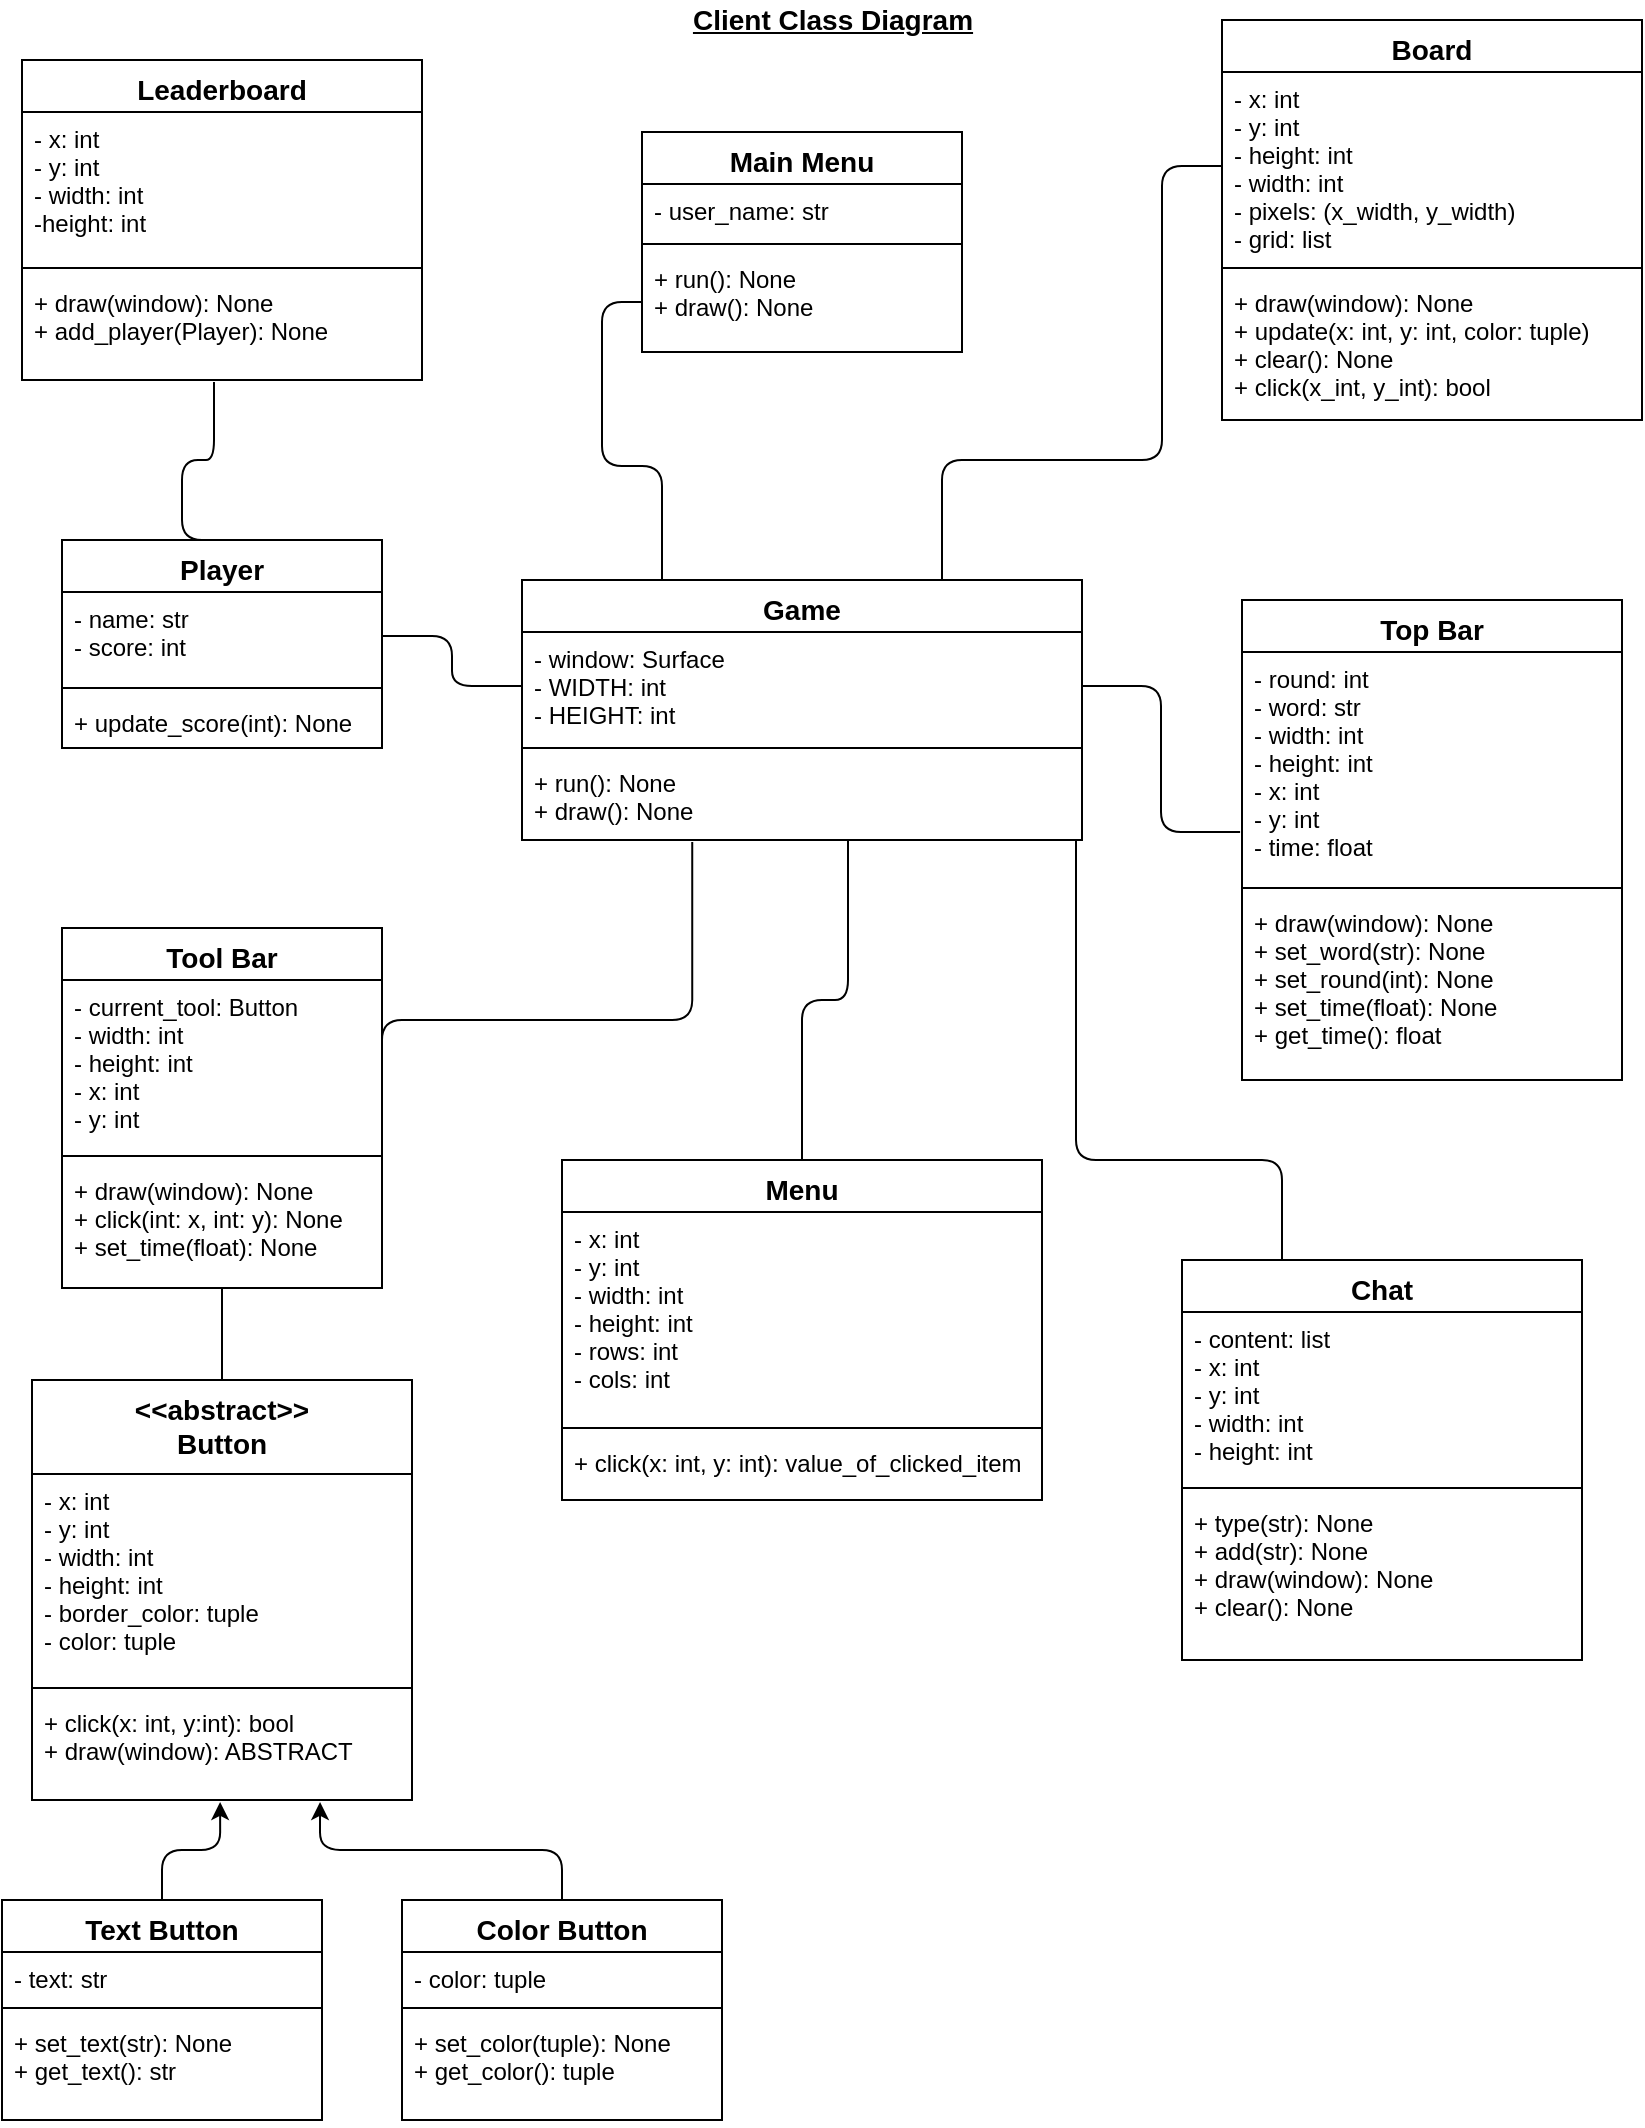 <mxfile version="12.8.1"><diagram id="PspTZYXKwHvVKPqrngP0" name="Page-1"><mxGraphModel dx="1422" dy="762" grid="1" gridSize="10" guides="1" tooltips="1" connect="1" arrows="1" fold="1" page="1" pageScale="1" pageWidth="850" pageHeight="1100" math="0" shadow="0"><root><mxCell id="0"/><mxCell id="1" parent="0"/><mxCell id="VZhLr63Suh3FEWHpwHwT-1" value="Client Class Diagram" style="text;html=1;strokeColor=none;fillColor=none;align=center;verticalAlign=middle;whiteSpace=wrap;rounded=0;fontSize=14;fontStyle=5" vertex="1" parent="1"><mxGeometry x="278" y="20" width="295" height="20" as="geometry"/></mxCell><mxCell id="VZhLr63Suh3FEWHpwHwT-2" value="Leaderboard" style="swimlane;fontStyle=1;align=center;verticalAlign=top;childLayout=stackLayout;horizontal=1;startSize=26;horizontalStack=0;resizeParent=1;resizeParentMax=0;resizeLast=0;collapsible=1;marginBottom=0;fontSize=14;" vertex="1" parent="1"><mxGeometry x="20" y="50" width="200" height="160" as="geometry"/></mxCell><mxCell id="VZhLr63Suh3FEWHpwHwT-3" value="- x: int&#10;- y: int&#10;- width: int&#10;-height: int" style="text;strokeColor=none;fillColor=none;align=left;verticalAlign=top;spacingLeft=4;spacingRight=4;overflow=hidden;rotatable=0;points=[[0,0.5],[1,0.5]];portConstraint=eastwest;" vertex="1" parent="VZhLr63Suh3FEWHpwHwT-2"><mxGeometry y="26" width="200" height="74" as="geometry"/></mxCell><mxCell id="VZhLr63Suh3FEWHpwHwT-4" value="" style="line;strokeWidth=1;fillColor=none;align=left;verticalAlign=middle;spacingTop=-1;spacingLeft=3;spacingRight=3;rotatable=0;labelPosition=right;points=[];portConstraint=eastwest;" vertex="1" parent="VZhLr63Suh3FEWHpwHwT-2"><mxGeometry y="100" width="200" height="8" as="geometry"/></mxCell><mxCell id="VZhLr63Suh3FEWHpwHwT-5" value="+ draw(window): None&#10;+ add_player(Player): None" style="text;strokeColor=none;fillColor=none;align=left;verticalAlign=top;spacingLeft=4;spacingRight=4;overflow=hidden;rotatable=0;points=[[0,0.5],[1,0.5]];portConstraint=eastwest;" vertex="1" parent="VZhLr63Suh3FEWHpwHwT-2"><mxGeometry y="108" width="200" height="52" as="geometry"/></mxCell><mxCell id="VZhLr63Suh3FEWHpwHwT-6" value="Main Menu" style="swimlane;fontStyle=1;align=center;verticalAlign=top;childLayout=stackLayout;horizontal=1;startSize=26;horizontalStack=0;resizeParent=1;resizeParentMax=0;resizeLast=0;collapsible=1;marginBottom=0;fontSize=14;" vertex="1" parent="1"><mxGeometry x="330" y="86" width="160" height="110" as="geometry"/></mxCell><mxCell id="VZhLr63Suh3FEWHpwHwT-7" value="- user_name: str" style="text;strokeColor=none;fillColor=none;align=left;verticalAlign=top;spacingLeft=4;spacingRight=4;overflow=hidden;rotatable=0;points=[[0,0.5],[1,0.5]];portConstraint=eastwest;" vertex="1" parent="VZhLr63Suh3FEWHpwHwT-6"><mxGeometry y="26" width="160" height="26" as="geometry"/></mxCell><mxCell id="VZhLr63Suh3FEWHpwHwT-8" value="" style="line;strokeWidth=1;fillColor=none;align=left;verticalAlign=middle;spacingTop=-1;spacingLeft=3;spacingRight=3;rotatable=0;labelPosition=right;points=[];portConstraint=eastwest;" vertex="1" parent="VZhLr63Suh3FEWHpwHwT-6"><mxGeometry y="52" width="160" height="8" as="geometry"/></mxCell><mxCell id="VZhLr63Suh3FEWHpwHwT-9" value="+ run(): None&#10;+ draw(): None" style="text;strokeColor=none;fillColor=none;align=left;verticalAlign=top;spacingLeft=4;spacingRight=4;overflow=hidden;rotatable=0;points=[[0,0.5],[1,0.5]];portConstraint=eastwest;" vertex="1" parent="VZhLr63Suh3FEWHpwHwT-6"><mxGeometry y="60" width="160" height="50" as="geometry"/></mxCell><mxCell id="VZhLr63Suh3FEWHpwHwT-10" value="Game" style="swimlane;fontStyle=1;align=center;verticalAlign=top;childLayout=stackLayout;horizontal=1;startSize=26;horizontalStack=0;resizeParent=1;resizeParentMax=0;resizeLast=0;collapsible=1;marginBottom=0;fontSize=14;" vertex="1" parent="1"><mxGeometry x="270" y="310" width="280" height="130" as="geometry"/></mxCell><mxCell id="VZhLr63Suh3FEWHpwHwT-11" value="- window: Surface&#10;- WIDTH: int&#10;- HEIGHT: int" style="text;strokeColor=none;fillColor=none;align=left;verticalAlign=top;spacingLeft=4;spacingRight=4;overflow=hidden;rotatable=0;points=[[0,0.5],[1,0.5]];portConstraint=eastwest;" vertex="1" parent="VZhLr63Suh3FEWHpwHwT-10"><mxGeometry y="26" width="280" height="54" as="geometry"/></mxCell><mxCell id="VZhLr63Suh3FEWHpwHwT-12" value="" style="line;strokeWidth=1;fillColor=none;align=left;verticalAlign=middle;spacingTop=-1;spacingLeft=3;spacingRight=3;rotatable=0;labelPosition=right;points=[];portConstraint=eastwest;" vertex="1" parent="VZhLr63Suh3FEWHpwHwT-10"><mxGeometry y="80" width="280" height="8" as="geometry"/></mxCell><mxCell id="VZhLr63Suh3FEWHpwHwT-13" value="+ run(): None&#10;+ draw(): None" style="text;strokeColor=none;fillColor=none;align=left;verticalAlign=top;spacingLeft=4;spacingRight=4;overflow=hidden;rotatable=0;points=[[0,0.5],[1,0.5]];portConstraint=eastwest;" vertex="1" parent="VZhLr63Suh3FEWHpwHwT-10"><mxGeometry y="88" width="280" height="42" as="geometry"/></mxCell><mxCell id="VZhLr63Suh3FEWHpwHwT-14" value="Board" style="swimlane;fontStyle=1;align=center;verticalAlign=top;childLayout=stackLayout;horizontal=1;startSize=26;horizontalStack=0;resizeParent=1;resizeParentMax=0;resizeLast=0;collapsible=1;marginBottom=0;fontSize=14;" vertex="1" parent="1"><mxGeometry x="620" y="30" width="210" height="200" as="geometry"/></mxCell><mxCell id="VZhLr63Suh3FEWHpwHwT-15" value="- x: int&#10;- y: int&#10;- height: int&#10;- width: int&#10;- pixels: (x_width, y_width)&#10;- grid: list" style="text;strokeColor=none;fillColor=none;align=left;verticalAlign=top;spacingLeft=4;spacingRight=4;overflow=hidden;rotatable=0;points=[[0,0.5],[1,0.5]];portConstraint=eastwest;" vertex="1" parent="VZhLr63Suh3FEWHpwHwT-14"><mxGeometry y="26" width="210" height="94" as="geometry"/></mxCell><mxCell id="VZhLr63Suh3FEWHpwHwT-16" value="" style="line;strokeWidth=1;fillColor=none;align=left;verticalAlign=middle;spacingTop=-1;spacingLeft=3;spacingRight=3;rotatable=0;labelPosition=right;points=[];portConstraint=eastwest;" vertex="1" parent="VZhLr63Suh3FEWHpwHwT-14"><mxGeometry y="120" width="210" height="8" as="geometry"/></mxCell><mxCell id="VZhLr63Suh3FEWHpwHwT-17" value="+ draw(window): None&#10;+ update(x: int, y: int, color: tuple)&#10;+ clear(): None&#10;+ click(x_int, y_int): bool" style="text;strokeColor=none;fillColor=none;align=left;verticalAlign=top;spacingLeft=4;spacingRight=4;overflow=hidden;rotatable=0;points=[[0,0.5],[1,0.5]];portConstraint=eastwest;" vertex="1" parent="VZhLr63Suh3FEWHpwHwT-14"><mxGeometry y="128" width="210" height="72" as="geometry"/></mxCell><mxCell id="VZhLr63Suh3FEWHpwHwT-69" style="edgeStyle=orthogonalEdgeStyle;rounded=1;orthogonalLoop=1;jettySize=auto;html=1;exitX=0.5;exitY=0;exitDx=0;exitDy=0;entryX=0.48;entryY=1.019;entryDx=0;entryDy=0;entryPerimeter=0;startArrow=none;startFill=0;endArrow=none;endFill=0;fontSize=14;" edge="1" parent="1" source="VZhLr63Suh3FEWHpwHwT-18" target="VZhLr63Suh3FEWHpwHwT-5"><mxGeometry relative="1" as="geometry"><Array as="points"><mxPoint x="100" y="290"/><mxPoint x="100" y="250"/><mxPoint x="116" y="250"/></Array></mxGeometry></mxCell><mxCell id="VZhLr63Suh3FEWHpwHwT-18" value="Player" style="swimlane;fontStyle=1;align=center;verticalAlign=top;childLayout=stackLayout;horizontal=1;startSize=26;horizontalStack=0;resizeParent=1;resizeParentMax=0;resizeLast=0;collapsible=1;marginBottom=0;fontSize=14;" vertex="1" parent="1"><mxGeometry x="40" y="290" width="160" height="104" as="geometry"/></mxCell><mxCell id="VZhLr63Suh3FEWHpwHwT-19" value="- name: str&#10;- score: int" style="text;strokeColor=none;fillColor=none;align=left;verticalAlign=top;spacingLeft=4;spacingRight=4;overflow=hidden;rotatable=0;points=[[0,0.5],[1,0.5]];portConstraint=eastwest;" vertex="1" parent="VZhLr63Suh3FEWHpwHwT-18"><mxGeometry y="26" width="160" height="44" as="geometry"/></mxCell><mxCell id="VZhLr63Suh3FEWHpwHwT-20" value="" style="line;strokeWidth=1;fillColor=none;align=left;verticalAlign=middle;spacingTop=-1;spacingLeft=3;spacingRight=3;rotatable=0;labelPosition=right;points=[];portConstraint=eastwest;" vertex="1" parent="VZhLr63Suh3FEWHpwHwT-18"><mxGeometry y="70" width="160" height="8" as="geometry"/></mxCell><mxCell id="VZhLr63Suh3FEWHpwHwT-21" value="+ update_score(int): None" style="text;strokeColor=none;fillColor=none;align=left;verticalAlign=top;spacingLeft=4;spacingRight=4;overflow=hidden;rotatable=0;points=[[0,0.5],[1,0.5]];portConstraint=eastwest;" vertex="1" parent="VZhLr63Suh3FEWHpwHwT-18"><mxGeometry y="78" width="160" height="26" as="geometry"/></mxCell><mxCell id="VZhLr63Suh3FEWHpwHwT-22" value="&lt;&lt;abstract&gt;&gt;&#10;Button" style="swimlane;fontStyle=1;align=center;verticalAlign=top;childLayout=stackLayout;horizontal=1;startSize=47;horizontalStack=0;resizeParent=1;resizeParentMax=0;resizeLast=0;collapsible=1;marginBottom=0;fontSize=14;" vertex="1" parent="1"><mxGeometry x="25" y="710" width="190" height="210" as="geometry"/></mxCell><mxCell id="VZhLr63Suh3FEWHpwHwT-23" value="- x: int&#10;- y: int&#10;- width: int&#10;- height: int&#10;- border_color: tuple&#10;- color: tuple" style="text;strokeColor=none;fillColor=none;align=left;verticalAlign=top;spacingLeft=4;spacingRight=4;overflow=hidden;rotatable=0;points=[[0,0.5],[1,0.5]];portConstraint=eastwest;" vertex="1" parent="VZhLr63Suh3FEWHpwHwT-22"><mxGeometry y="47" width="190" height="103" as="geometry"/></mxCell><mxCell id="VZhLr63Suh3FEWHpwHwT-24" value="" style="line;strokeWidth=1;fillColor=none;align=left;verticalAlign=middle;spacingTop=-1;spacingLeft=3;spacingRight=3;rotatable=0;labelPosition=right;points=[];portConstraint=eastwest;" vertex="1" parent="VZhLr63Suh3FEWHpwHwT-22"><mxGeometry y="150" width="190" height="8" as="geometry"/></mxCell><mxCell id="VZhLr63Suh3FEWHpwHwT-25" value="+ click(x: int, y:int): bool&#10;+ draw(window): ABSTRACT" style="text;strokeColor=none;fillColor=none;align=left;verticalAlign=top;spacingLeft=4;spacingRight=4;overflow=hidden;rotatable=0;points=[[0,0.5],[1,0.5]];portConstraint=eastwest;" vertex="1" parent="VZhLr63Suh3FEWHpwHwT-22"><mxGeometry y="158" width="190" height="52" as="geometry"/></mxCell><mxCell id="VZhLr63Suh3FEWHpwHwT-26" value="Menu" style="swimlane;fontStyle=1;align=center;verticalAlign=top;childLayout=stackLayout;horizontal=1;startSize=26;horizontalStack=0;resizeParent=1;resizeParentMax=0;resizeLast=0;collapsible=1;marginBottom=0;fontSize=14;" vertex="1" parent="1"><mxGeometry x="290" y="600" width="240" height="170" as="geometry"/></mxCell><mxCell id="VZhLr63Suh3FEWHpwHwT-27" value="- x: int&#10;- y: int&#10;- width: int&#10;- height: int&#10;- rows: int&#10;- cols: int" style="text;strokeColor=none;fillColor=none;align=left;verticalAlign=top;spacingLeft=4;spacingRight=4;overflow=hidden;rotatable=0;points=[[0,0.5],[1,0.5]];portConstraint=eastwest;" vertex="1" parent="VZhLr63Suh3FEWHpwHwT-26"><mxGeometry y="26" width="240" height="104" as="geometry"/></mxCell><mxCell id="VZhLr63Suh3FEWHpwHwT-28" value="" style="line;strokeWidth=1;fillColor=none;align=left;verticalAlign=middle;spacingTop=-1;spacingLeft=3;spacingRight=3;rotatable=0;labelPosition=right;points=[];portConstraint=eastwest;" vertex="1" parent="VZhLr63Suh3FEWHpwHwT-26"><mxGeometry y="130" width="240" height="8" as="geometry"/></mxCell><mxCell id="VZhLr63Suh3FEWHpwHwT-29" value="+ click(x: int, y: int): value_of_clicked_item" style="text;strokeColor=none;fillColor=none;align=left;verticalAlign=top;spacingLeft=4;spacingRight=4;overflow=hidden;rotatable=0;points=[[0,0.5],[1,0.5]];portConstraint=eastwest;" vertex="1" parent="VZhLr63Suh3FEWHpwHwT-26"><mxGeometry y="138" width="240" height="32" as="geometry"/></mxCell><mxCell id="VZhLr63Suh3FEWHpwHwT-30" value="Tool Bar" style="swimlane;fontStyle=1;align=center;verticalAlign=top;childLayout=stackLayout;horizontal=1;startSize=26;horizontalStack=0;resizeParent=1;resizeParentMax=0;resizeLast=0;collapsible=1;marginBottom=0;fontSize=14;" vertex="1" parent="1"><mxGeometry x="40" y="484" width="160" height="180" as="geometry"/></mxCell><mxCell id="VZhLr63Suh3FEWHpwHwT-31" value="- current_tool: Button&#10;- width: int&#10;- height: int&#10;- x: int&#10;- y: int" style="text;strokeColor=none;fillColor=none;align=left;verticalAlign=top;spacingLeft=4;spacingRight=4;overflow=hidden;rotatable=0;points=[[0,0.5],[1,0.5]];portConstraint=eastwest;" vertex="1" parent="VZhLr63Suh3FEWHpwHwT-30"><mxGeometry y="26" width="160" height="84" as="geometry"/></mxCell><mxCell id="VZhLr63Suh3FEWHpwHwT-32" value="" style="line;strokeWidth=1;fillColor=none;align=left;verticalAlign=middle;spacingTop=-1;spacingLeft=3;spacingRight=3;rotatable=0;labelPosition=right;points=[];portConstraint=eastwest;" vertex="1" parent="VZhLr63Suh3FEWHpwHwT-30"><mxGeometry y="110" width="160" height="8" as="geometry"/></mxCell><mxCell id="VZhLr63Suh3FEWHpwHwT-33" value="+ draw(window): None&#10;+ click(int: x, int: y): None&#10;+ set_time(float): None" style="text;strokeColor=none;fillColor=none;align=left;verticalAlign=top;spacingLeft=4;spacingRight=4;overflow=hidden;rotatable=0;points=[[0,0.5],[1,0.5]];portConstraint=eastwest;" vertex="1" parent="VZhLr63Suh3FEWHpwHwT-30"><mxGeometry y="118" width="160" height="62" as="geometry"/></mxCell><mxCell id="VZhLr63Suh3FEWHpwHwT-34" value="Chat" style="swimlane;fontStyle=1;align=center;verticalAlign=top;childLayout=stackLayout;horizontal=1;startSize=26;horizontalStack=0;resizeParent=1;resizeParentMax=0;resizeLast=0;collapsible=1;marginBottom=0;fontSize=14;" vertex="1" parent="1"><mxGeometry x="600" y="650" width="200" height="200" as="geometry"/></mxCell><mxCell id="VZhLr63Suh3FEWHpwHwT-35" value="- content: list&#10;- x: int&#10;- y: int&#10;- width: int&#10;- height: int" style="text;strokeColor=none;fillColor=none;align=left;verticalAlign=top;spacingLeft=4;spacingRight=4;overflow=hidden;rotatable=0;points=[[0,0.5],[1,0.5]];portConstraint=eastwest;" vertex="1" parent="VZhLr63Suh3FEWHpwHwT-34"><mxGeometry y="26" width="200" height="84" as="geometry"/></mxCell><mxCell id="VZhLr63Suh3FEWHpwHwT-36" value="" style="line;strokeWidth=1;fillColor=none;align=left;verticalAlign=middle;spacingTop=-1;spacingLeft=3;spacingRight=3;rotatable=0;labelPosition=right;points=[];portConstraint=eastwest;" vertex="1" parent="VZhLr63Suh3FEWHpwHwT-34"><mxGeometry y="110" width="200" height="8" as="geometry"/></mxCell><mxCell id="VZhLr63Suh3FEWHpwHwT-37" value="+ type(str): None&#10;+ add(str): None&#10;+ draw(window): None&#10;+ clear(): None" style="text;strokeColor=none;fillColor=none;align=left;verticalAlign=top;spacingLeft=4;spacingRight=4;overflow=hidden;rotatable=0;points=[[0,0.5],[1,0.5]];portConstraint=eastwest;" vertex="1" parent="VZhLr63Suh3FEWHpwHwT-34"><mxGeometry y="118" width="200" height="82" as="geometry"/></mxCell><mxCell id="VZhLr63Suh3FEWHpwHwT-38" value="Top Bar" style="swimlane;fontStyle=1;align=center;verticalAlign=top;childLayout=stackLayout;horizontal=1;startSize=26;horizontalStack=0;resizeParent=1;resizeParentMax=0;resizeLast=0;collapsible=1;marginBottom=0;fontSize=14;" vertex="1" parent="1"><mxGeometry x="630" y="320" width="190" height="240" as="geometry"/></mxCell><mxCell id="VZhLr63Suh3FEWHpwHwT-39" value="- round: int&#10;- word: str&#10;- width: int&#10;- height: int&#10;- x: int&#10;- y: int&#10;- time: float" style="text;strokeColor=none;fillColor=none;align=left;verticalAlign=top;spacingLeft=4;spacingRight=4;overflow=hidden;rotatable=0;points=[[0,0.5],[1,0.5]];portConstraint=eastwest;" vertex="1" parent="VZhLr63Suh3FEWHpwHwT-38"><mxGeometry y="26" width="190" height="114" as="geometry"/></mxCell><mxCell id="VZhLr63Suh3FEWHpwHwT-40" value="" style="line;strokeWidth=1;fillColor=none;align=left;verticalAlign=middle;spacingTop=-1;spacingLeft=3;spacingRight=3;rotatable=0;labelPosition=right;points=[];portConstraint=eastwest;" vertex="1" parent="VZhLr63Suh3FEWHpwHwT-38"><mxGeometry y="140" width="190" height="8" as="geometry"/></mxCell><mxCell id="VZhLr63Suh3FEWHpwHwT-41" value="+ draw(window): None&#10;+ set_word(str): None&#10;+ set_round(int): None&#10;+ set_time(float): None&#10;+ get_time(): float" style="text;strokeColor=none;fillColor=none;align=left;verticalAlign=top;spacingLeft=4;spacingRight=4;overflow=hidden;rotatable=0;points=[[0,0.5],[1,0.5]];portConstraint=eastwest;" vertex="1" parent="VZhLr63Suh3FEWHpwHwT-38"><mxGeometry y="148" width="190" height="92" as="geometry"/></mxCell><mxCell id="VZhLr63Suh3FEWHpwHwT-66" style="edgeStyle=orthogonalEdgeStyle;rounded=1;orthogonalLoop=1;jettySize=auto;html=1;exitX=0.5;exitY=0;exitDx=0;exitDy=0;entryX=0.495;entryY=1.019;entryDx=0;entryDy=0;entryPerimeter=0;endArrow=classic;endFill=1;fontSize=14;" edge="1" parent="1" source="VZhLr63Suh3FEWHpwHwT-44" target="VZhLr63Suh3FEWHpwHwT-25"><mxGeometry relative="1" as="geometry"/></mxCell><mxCell id="VZhLr63Suh3FEWHpwHwT-44" value="Text Button" style="swimlane;fontStyle=1;align=center;verticalAlign=top;childLayout=stackLayout;horizontal=1;startSize=26;horizontalStack=0;resizeParent=1;resizeParentMax=0;resizeLast=0;collapsible=1;marginBottom=0;fontSize=14;" vertex="1" parent="1"><mxGeometry x="10" y="970" width="160" height="110" as="geometry"/></mxCell><mxCell id="VZhLr63Suh3FEWHpwHwT-45" value="- text: str" style="text;strokeColor=none;fillColor=none;align=left;verticalAlign=top;spacingLeft=4;spacingRight=4;overflow=hidden;rotatable=0;points=[[0,0.5],[1,0.5]];portConstraint=eastwest;" vertex="1" parent="VZhLr63Suh3FEWHpwHwT-44"><mxGeometry y="26" width="160" height="24" as="geometry"/></mxCell><mxCell id="VZhLr63Suh3FEWHpwHwT-46" value="" style="line;strokeWidth=1;fillColor=none;align=left;verticalAlign=middle;spacingTop=-1;spacingLeft=3;spacingRight=3;rotatable=0;labelPosition=right;points=[];portConstraint=eastwest;" vertex="1" parent="VZhLr63Suh3FEWHpwHwT-44"><mxGeometry y="50" width="160" height="8" as="geometry"/></mxCell><mxCell id="VZhLr63Suh3FEWHpwHwT-47" value="+ set_text(str): None&#10;+ get_text(): str" style="text;strokeColor=none;fillColor=none;align=left;verticalAlign=top;spacingLeft=4;spacingRight=4;overflow=hidden;rotatable=0;points=[[0,0.5],[1,0.5]];portConstraint=eastwest;" vertex="1" parent="VZhLr63Suh3FEWHpwHwT-44"><mxGeometry y="58" width="160" height="52" as="geometry"/></mxCell><mxCell id="VZhLr63Suh3FEWHpwHwT-67" style="edgeStyle=orthogonalEdgeStyle;rounded=1;orthogonalLoop=1;jettySize=auto;html=1;exitX=0.5;exitY=0;exitDx=0;exitDy=0;endArrow=classic;endFill=1;fontSize=14;entryX=0.758;entryY=1.019;entryDx=0;entryDy=0;entryPerimeter=0;startArrow=none;startFill=0;" edge="1" parent="1" source="VZhLr63Suh3FEWHpwHwT-48" target="VZhLr63Suh3FEWHpwHwT-25"><mxGeometry relative="1" as="geometry"><mxPoint x="170" y="930" as="targetPoint"/></mxGeometry></mxCell><mxCell id="VZhLr63Suh3FEWHpwHwT-48" value="Color Button" style="swimlane;fontStyle=1;align=center;verticalAlign=top;childLayout=stackLayout;horizontal=1;startSize=26;horizontalStack=0;resizeParent=1;resizeParentMax=0;resizeLast=0;collapsible=1;marginBottom=0;fontSize=14;" vertex="1" parent="1"><mxGeometry x="210" y="970" width="160" height="110" as="geometry"/></mxCell><mxCell id="VZhLr63Suh3FEWHpwHwT-49" value="- color: tuple" style="text;strokeColor=none;fillColor=none;align=left;verticalAlign=top;spacingLeft=4;spacingRight=4;overflow=hidden;rotatable=0;points=[[0,0.5],[1,0.5]];portConstraint=eastwest;" vertex="1" parent="VZhLr63Suh3FEWHpwHwT-48"><mxGeometry y="26" width="160" height="24" as="geometry"/></mxCell><mxCell id="VZhLr63Suh3FEWHpwHwT-50" value="" style="line;strokeWidth=1;fillColor=none;align=left;verticalAlign=middle;spacingTop=-1;spacingLeft=3;spacingRight=3;rotatable=0;labelPosition=right;points=[];portConstraint=eastwest;" vertex="1" parent="VZhLr63Suh3FEWHpwHwT-48"><mxGeometry y="50" width="160" height="8" as="geometry"/></mxCell><mxCell id="VZhLr63Suh3FEWHpwHwT-51" value="+ set_color(tuple): None&#10;+ get_color(): tuple" style="text;strokeColor=none;fillColor=none;align=left;verticalAlign=top;spacingLeft=4;spacingRight=4;overflow=hidden;rotatable=0;points=[[0,0.5],[1,0.5]];portConstraint=eastwest;" vertex="1" parent="VZhLr63Suh3FEWHpwHwT-48"><mxGeometry y="58" width="160" height="52" as="geometry"/></mxCell><mxCell id="VZhLr63Suh3FEWHpwHwT-55" value="" style="edgeStyle=segmentEdgeStyle;endArrow=none;html=1;fontSize=14;exitX=0.25;exitY=0;exitDx=0;exitDy=0;endFill=0;" edge="1" parent="1" source="VZhLr63Suh3FEWHpwHwT-34"><mxGeometry width="50" height="50" relative="1" as="geometry"><mxPoint x="500" y="560" as="sourcePoint"/><mxPoint x="547" y="440" as="targetPoint"/><Array as="points"><mxPoint x="650" y="600"/><mxPoint x="547" y="600"/></Array></mxGeometry></mxCell><mxCell id="VZhLr63Suh3FEWHpwHwT-57" value="" style="edgeStyle=elbowEdgeStyle;elbow=vertical;endArrow=none;html=1;fontSize=14;endFill=0;" edge="1" parent="1" source="VZhLr63Suh3FEWHpwHwT-26"><mxGeometry width="50" height="50" relative="1" as="geometry"><mxPoint x="350" y="660" as="sourcePoint"/><mxPoint x="433" y="440" as="targetPoint"/></mxGeometry></mxCell><mxCell id="VZhLr63Suh3FEWHpwHwT-58" value="" style="edgeStyle=elbowEdgeStyle;elbow=horizontal;endArrow=none;html=1;fontSize=14;entryX=1;entryY=0.5;entryDx=0;entryDy=0;exitX=-0.005;exitY=0.789;exitDx=0;exitDy=0;exitPerimeter=0;endFill=0;" edge="1" parent="1" source="VZhLr63Suh3FEWHpwHwT-39" target="VZhLr63Suh3FEWHpwHwT-11"><mxGeometry width="50" height="50" relative="1" as="geometry"><mxPoint x="350" y="660" as="sourcePoint"/><mxPoint x="400" y="610" as="targetPoint"/></mxGeometry></mxCell><mxCell id="VZhLr63Suh3FEWHpwHwT-59" value="" style="edgeStyle=segmentEdgeStyle;endArrow=none;html=1;fontSize=14;exitX=0.5;exitY=0;exitDx=0;exitDy=0;endFill=0;" edge="1" parent="1" source="VZhLr63Suh3FEWHpwHwT-22" target="VZhLr63Suh3FEWHpwHwT-33"><mxGeometry width="50" height="50" relative="1" as="geometry"><mxPoint x="350" y="660" as="sourcePoint"/><mxPoint x="400" y="610" as="targetPoint"/></mxGeometry></mxCell><mxCell id="VZhLr63Suh3FEWHpwHwT-60" value="" style="edgeStyle=elbowEdgeStyle;elbow=vertical;endArrow=none;html=1;fontSize=14;entryX=0.304;entryY=1.024;entryDx=0;entryDy=0;entryPerimeter=0;exitX=1;exitY=0.5;exitDx=0;exitDy=0;endFill=0;" edge="1" parent="1" source="VZhLr63Suh3FEWHpwHwT-31" target="VZhLr63Suh3FEWHpwHwT-13"><mxGeometry width="50" height="50" relative="1" as="geometry"><mxPoint x="350" y="660" as="sourcePoint"/><mxPoint x="400" y="610" as="targetPoint"/><Array as="points"><mxPoint x="240" y="530"/><mxPoint x="300" y="510"/></Array></mxGeometry></mxCell><mxCell id="VZhLr63Suh3FEWHpwHwT-61" value="" style="edgeStyle=elbowEdgeStyle;elbow=horizontal;endArrow=none;html=1;fontSize=14;entryX=0;entryY=0.5;entryDx=0;entryDy=0;exitX=1;exitY=0.5;exitDx=0;exitDy=0;endFill=0;" edge="1" parent="1" source="VZhLr63Suh3FEWHpwHwT-19" target="VZhLr63Suh3FEWHpwHwT-11"><mxGeometry width="50" height="50" relative="1" as="geometry"><mxPoint x="350" y="660" as="sourcePoint"/><mxPoint x="400" y="610" as="targetPoint"/></mxGeometry></mxCell><mxCell id="VZhLr63Suh3FEWHpwHwT-72" style="edgeStyle=orthogonalEdgeStyle;rounded=1;orthogonalLoop=1;jettySize=auto;html=1;exitX=0;exitY=0.5;exitDx=0;exitDy=0;entryX=0.75;entryY=0;entryDx=0;entryDy=0;startArrow=none;startFill=0;endArrow=none;endFill=0;fontSize=14;" edge="1" parent="1" source="VZhLr63Suh3FEWHpwHwT-15" target="VZhLr63Suh3FEWHpwHwT-10"><mxGeometry relative="1" as="geometry"><Array as="points"><mxPoint x="590" y="103"/><mxPoint x="590" y="250"/><mxPoint x="480" y="250"/></Array></mxGeometry></mxCell><mxCell id="VZhLr63Suh3FEWHpwHwT-73" style="edgeStyle=orthogonalEdgeStyle;rounded=1;orthogonalLoop=1;jettySize=auto;html=1;exitX=0;exitY=0.5;exitDx=0;exitDy=0;entryX=0.25;entryY=0;entryDx=0;entryDy=0;startArrow=none;startFill=0;endArrow=none;endFill=0;fontSize=14;" edge="1" parent="1" source="VZhLr63Suh3FEWHpwHwT-9" target="VZhLr63Suh3FEWHpwHwT-10"><mxGeometry relative="1" as="geometry"/></mxCell></root></mxGraphModel></diagram></mxfile>